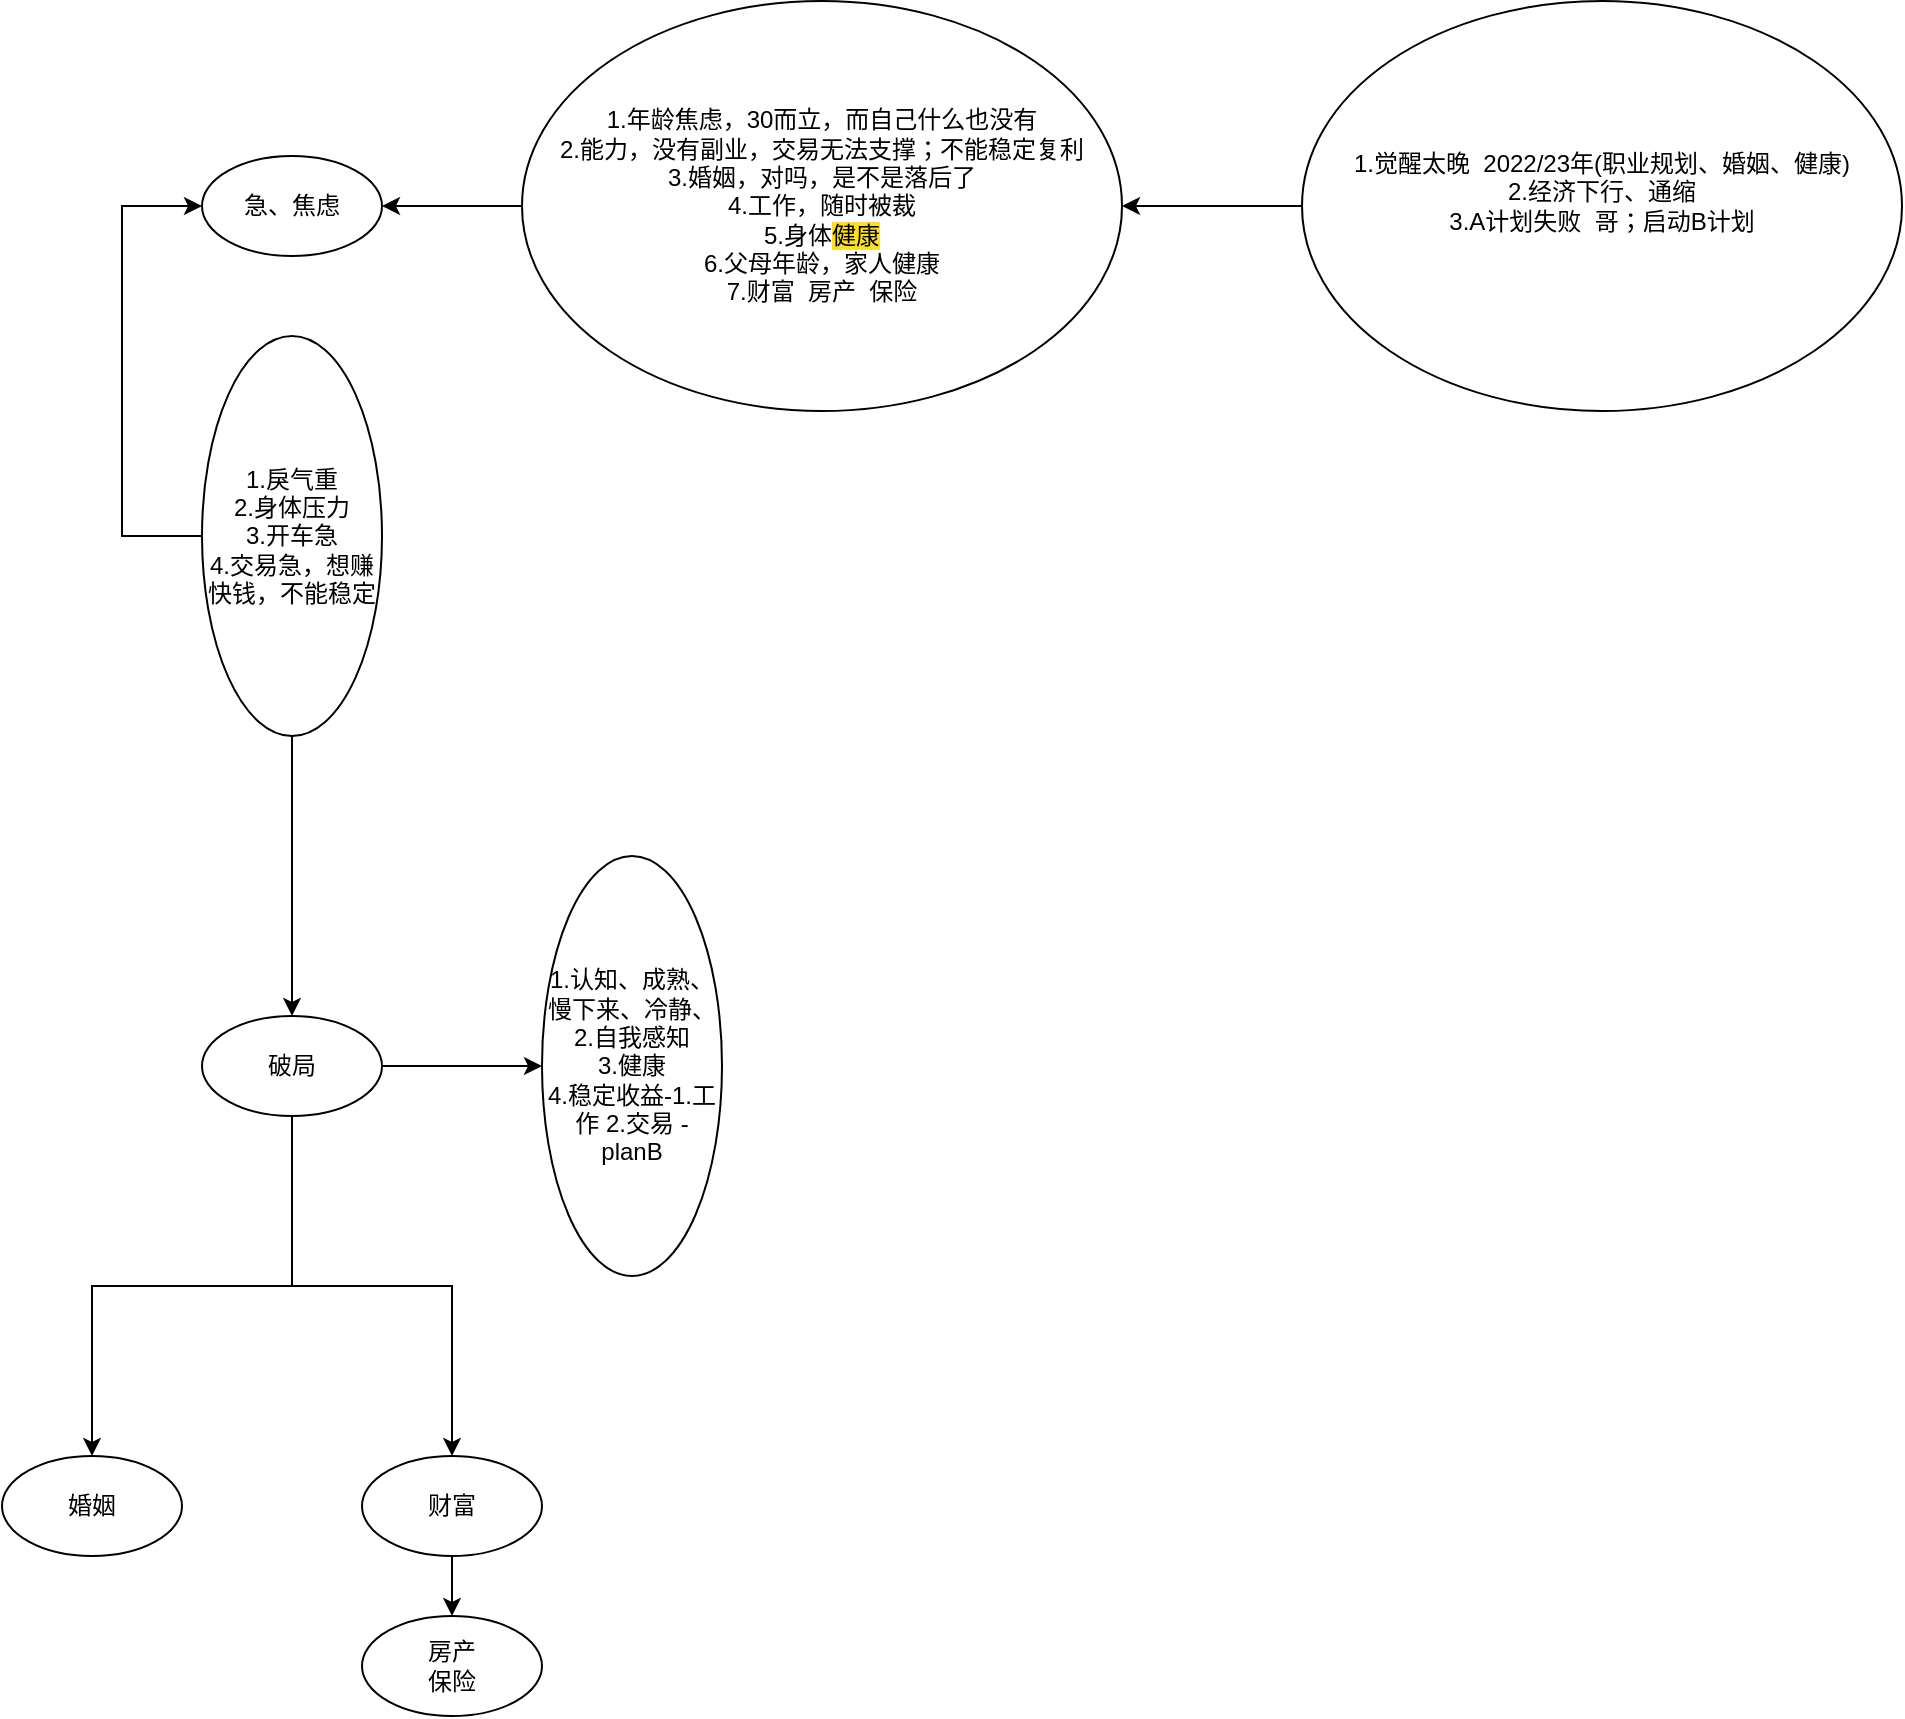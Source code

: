 <mxfile version="23.1.6" type="github">
  <diagram name="第 1 页" id="KEMMI0yfq3c-ek_gplTg">
    <mxGraphModel dx="1195" dy="596" grid="1" gridSize="10" guides="1" tooltips="1" connect="1" arrows="1" fold="1" page="1" pageScale="1" pageWidth="827" pageHeight="1169" math="0" shadow="0">
      <root>
        <mxCell id="0" />
        <mxCell id="1" parent="0" />
        <mxCell id="skOWN3L53YkmH7YidaTr-1" value="急、焦虑" style="ellipse;whiteSpace=wrap;html=1;" vertex="1" parent="1">
          <mxGeometry x="310" y="300" width="90" height="50" as="geometry" />
        </mxCell>
        <mxCell id="skOWN3L53YkmH7YidaTr-3" style="edgeStyle=orthogonalEdgeStyle;rounded=0;orthogonalLoop=1;jettySize=auto;html=1;exitX=0;exitY=0.5;exitDx=0;exitDy=0;entryX=0;entryY=0.5;entryDx=0;entryDy=0;" edge="1" parent="1" source="skOWN3L53YkmH7YidaTr-2" target="skOWN3L53YkmH7YidaTr-1">
          <mxGeometry relative="1" as="geometry">
            <Array as="points">
              <mxPoint x="270" y="490" />
              <mxPoint x="270" y="325" />
            </Array>
          </mxGeometry>
        </mxCell>
        <mxCell id="skOWN3L53YkmH7YidaTr-9" style="edgeStyle=orthogonalEdgeStyle;rounded=0;orthogonalLoop=1;jettySize=auto;html=1;exitX=0.5;exitY=1;exitDx=0;exitDy=0;" edge="1" parent="1" source="skOWN3L53YkmH7YidaTr-2" target="skOWN3L53YkmH7YidaTr-8">
          <mxGeometry relative="1" as="geometry" />
        </mxCell>
        <mxCell id="skOWN3L53YkmH7YidaTr-2" value="1.戾气重&lt;br&gt;2.身体压力&lt;br&gt;3.开车急&lt;br&gt;4.交易急，想赚快钱，不能稳定" style="ellipse;whiteSpace=wrap;html=1;" vertex="1" parent="1">
          <mxGeometry x="310" y="390" width="90" height="200" as="geometry" />
        </mxCell>
        <mxCell id="skOWN3L53YkmH7YidaTr-5" value="" style="edgeStyle=orthogonalEdgeStyle;rounded=0;orthogonalLoop=1;jettySize=auto;html=1;" edge="1" parent="1" source="skOWN3L53YkmH7YidaTr-4" target="skOWN3L53YkmH7YidaTr-1">
          <mxGeometry relative="1" as="geometry" />
        </mxCell>
        <mxCell id="skOWN3L53YkmH7YidaTr-4" value="1.&lt;span style=&quot;background-color: initial;&quot;&gt;年龄焦虑，30而立，而自己什么也没有&lt;br&gt;&lt;/span&gt;&lt;span style=&quot;background-color: initial;&quot;&gt;2.能力&lt;/span&gt;&lt;span style=&quot;background-color: initial;&quot; class=&quot;ne-text&quot;&gt;，没有副业，交易无法支撑；不能稳定复利&lt;br&gt;&lt;/span&gt;&lt;span style=&quot;background-color: initial;&quot;&gt;3.&lt;/span&gt;&lt;span style=&quot;background-color: initial;&quot;&gt;婚姻，对吗，是不是落后了&lt;br&gt;4.工作，随时被裁&lt;br&gt;5.&lt;/span&gt;&lt;span style=&quot;background-color: initial;&quot;&gt;身体&lt;/span&gt;&lt;span style=&quot;background-color: rgb(251, 222, 40);&quot; class=&quot;ne-text&quot;&gt;健康&lt;br&gt;&lt;/span&gt;&lt;span style=&quot;background-color: initial;&quot;&gt;6.&lt;/span&gt;&lt;span style=&quot;background-color: initial;&quot;&gt;父母年龄，家人健康&lt;br&gt;7.财富&amp;nbsp; 房产&amp;nbsp; 保险&lt;/span&gt;&lt;span style=&quot;background-color: initial;&quot;&gt;&lt;br&gt;&lt;/span&gt;" style="ellipse;whiteSpace=wrap;html=1;" vertex="1" parent="1">
          <mxGeometry x="470" y="222.5" width="300" height="205" as="geometry" />
        </mxCell>
        <mxCell id="skOWN3L53YkmH7YidaTr-7" style="edgeStyle=orthogonalEdgeStyle;rounded=0;orthogonalLoop=1;jettySize=auto;html=1;exitX=0;exitY=0.5;exitDx=0;exitDy=0;" edge="1" parent="1" source="skOWN3L53YkmH7YidaTr-6" target="skOWN3L53YkmH7YidaTr-4">
          <mxGeometry relative="1" as="geometry" />
        </mxCell>
        <mxCell id="skOWN3L53YkmH7YidaTr-6" value="&lt;span style=&quot;background-color: initial;&quot;&gt;1.觉醒太晚&amp;nbsp; 2022/23年(职业规划、婚姻、健康)&lt;br&gt;2.经济下行、通缩&lt;br&gt;3.A计划失败&amp;nbsp; 哥；启动B计划&lt;br&gt;&lt;br&gt;&lt;/span&gt;" style="ellipse;whiteSpace=wrap;html=1;" vertex="1" parent="1">
          <mxGeometry x="860" y="222.5" width="300" height="205" as="geometry" />
        </mxCell>
        <mxCell id="skOWN3L53YkmH7YidaTr-11" style="edgeStyle=orthogonalEdgeStyle;rounded=0;orthogonalLoop=1;jettySize=auto;html=1;exitX=1;exitY=0.5;exitDx=0;exitDy=0;" edge="1" parent="1" source="skOWN3L53YkmH7YidaTr-8" target="skOWN3L53YkmH7YidaTr-10">
          <mxGeometry relative="1" as="geometry" />
        </mxCell>
        <mxCell id="skOWN3L53YkmH7YidaTr-14" style="edgeStyle=orthogonalEdgeStyle;rounded=0;orthogonalLoop=1;jettySize=auto;html=1;exitX=0.5;exitY=1;exitDx=0;exitDy=0;entryX=0.5;entryY=0;entryDx=0;entryDy=0;" edge="1" parent="1" source="skOWN3L53YkmH7YidaTr-8" target="skOWN3L53YkmH7YidaTr-12">
          <mxGeometry relative="1" as="geometry" />
        </mxCell>
        <mxCell id="skOWN3L53YkmH7YidaTr-18" style="edgeStyle=orthogonalEdgeStyle;rounded=0;orthogonalLoop=1;jettySize=auto;html=1;exitX=0.5;exitY=1;exitDx=0;exitDy=0;" edge="1" parent="1" source="skOWN3L53YkmH7YidaTr-8" target="skOWN3L53YkmH7YidaTr-13">
          <mxGeometry relative="1" as="geometry" />
        </mxCell>
        <mxCell id="skOWN3L53YkmH7YidaTr-8" value="破局" style="ellipse;whiteSpace=wrap;html=1;" vertex="1" parent="1">
          <mxGeometry x="310" y="730" width="90" height="50" as="geometry" />
        </mxCell>
        <mxCell id="skOWN3L53YkmH7YidaTr-10" value="1.认知、成熟、慢下来、冷静、2.自我感知&lt;br&gt;3.健康&lt;br&gt;4.稳定收益-1.工作 2.交易 - planB" style="ellipse;whiteSpace=wrap;html=1;" vertex="1" parent="1">
          <mxGeometry x="480" y="650" width="90" height="210" as="geometry" />
        </mxCell>
        <mxCell id="skOWN3L53YkmH7YidaTr-12" value="婚姻" style="ellipse;whiteSpace=wrap;html=1;" vertex="1" parent="1">
          <mxGeometry x="210" y="950" width="90" height="50" as="geometry" />
        </mxCell>
        <mxCell id="skOWN3L53YkmH7YidaTr-19" style="edgeStyle=orthogonalEdgeStyle;rounded=0;orthogonalLoop=1;jettySize=auto;html=1;exitX=0.5;exitY=1;exitDx=0;exitDy=0;" edge="1" parent="1" source="skOWN3L53YkmH7YidaTr-13" target="skOWN3L53YkmH7YidaTr-16">
          <mxGeometry relative="1" as="geometry" />
        </mxCell>
        <mxCell id="skOWN3L53YkmH7YidaTr-13" value="财富" style="ellipse;whiteSpace=wrap;html=1;" vertex="1" parent="1">
          <mxGeometry x="390" y="950" width="90" height="50" as="geometry" />
        </mxCell>
        <mxCell id="skOWN3L53YkmH7YidaTr-16" value="房产&lt;br&gt;保险" style="ellipse;whiteSpace=wrap;html=1;" vertex="1" parent="1">
          <mxGeometry x="390" y="1030" width="90" height="50" as="geometry" />
        </mxCell>
      </root>
    </mxGraphModel>
  </diagram>
</mxfile>
